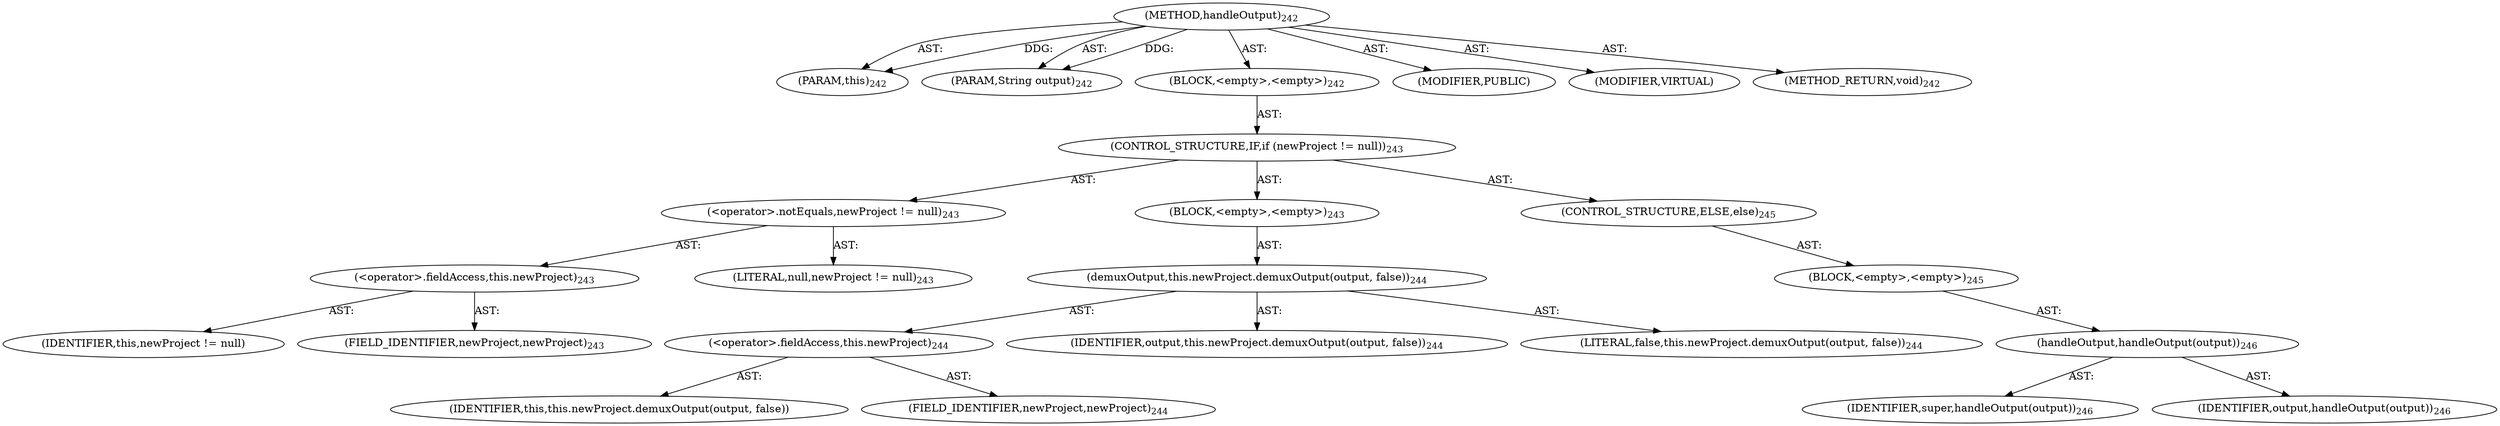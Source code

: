 digraph "handleOutput" {  
"111669149701" [label = <(METHOD,handleOutput)<SUB>242</SUB>> ]
"115964117010" [label = <(PARAM,this)<SUB>242</SUB>> ]
"115964117011" [label = <(PARAM,String output)<SUB>242</SUB>> ]
"25769803791" [label = <(BLOCK,&lt;empty&gt;,&lt;empty&gt;)<SUB>242</SUB>> ]
"47244640265" [label = <(CONTROL_STRUCTURE,IF,if (newProject != null))<SUB>243</SUB>> ]
"30064771163" [label = <(&lt;operator&gt;.notEquals,newProject != null)<SUB>243</SUB>> ]
"30064771164" [label = <(&lt;operator&gt;.fieldAccess,this.newProject)<SUB>243</SUB>> ]
"68719476841" [label = <(IDENTIFIER,this,newProject != null)> ]
"55834574873" [label = <(FIELD_IDENTIFIER,newProject,newProject)<SUB>243</SUB>> ]
"90194313221" [label = <(LITERAL,null,newProject != null)<SUB>243</SUB>> ]
"25769803792" [label = <(BLOCK,&lt;empty&gt;,&lt;empty&gt;)<SUB>243</SUB>> ]
"30064771165" [label = <(demuxOutput,this.newProject.demuxOutput(output, false))<SUB>244</SUB>> ]
"30064771166" [label = <(&lt;operator&gt;.fieldAccess,this.newProject)<SUB>244</SUB>> ]
"68719476842" [label = <(IDENTIFIER,this,this.newProject.demuxOutput(output, false))> ]
"55834574874" [label = <(FIELD_IDENTIFIER,newProject,newProject)<SUB>244</SUB>> ]
"68719476843" [label = <(IDENTIFIER,output,this.newProject.demuxOutput(output, false))<SUB>244</SUB>> ]
"90194313222" [label = <(LITERAL,false,this.newProject.demuxOutput(output, false))<SUB>244</SUB>> ]
"47244640266" [label = <(CONTROL_STRUCTURE,ELSE,else)<SUB>245</SUB>> ]
"25769803793" [label = <(BLOCK,&lt;empty&gt;,&lt;empty&gt;)<SUB>245</SUB>> ]
"30064771167" [label = <(handleOutput,handleOutput(output))<SUB>246</SUB>> ]
"68719476844" [label = <(IDENTIFIER,super,handleOutput(output))<SUB>246</SUB>> ]
"68719476845" [label = <(IDENTIFIER,output,handleOutput(output))<SUB>246</SUB>> ]
"133143986197" [label = <(MODIFIER,PUBLIC)> ]
"133143986198" [label = <(MODIFIER,VIRTUAL)> ]
"128849018885" [label = <(METHOD_RETURN,void)<SUB>242</SUB>> ]
  "111669149701" -> "115964117010"  [ label = "AST: "] 
  "111669149701" -> "115964117011"  [ label = "AST: "] 
  "111669149701" -> "25769803791"  [ label = "AST: "] 
  "111669149701" -> "133143986197"  [ label = "AST: "] 
  "111669149701" -> "133143986198"  [ label = "AST: "] 
  "111669149701" -> "128849018885"  [ label = "AST: "] 
  "25769803791" -> "47244640265"  [ label = "AST: "] 
  "47244640265" -> "30064771163"  [ label = "AST: "] 
  "47244640265" -> "25769803792"  [ label = "AST: "] 
  "47244640265" -> "47244640266"  [ label = "AST: "] 
  "30064771163" -> "30064771164"  [ label = "AST: "] 
  "30064771163" -> "90194313221"  [ label = "AST: "] 
  "30064771164" -> "68719476841"  [ label = "AST: "] 
  "30064771164" -> "55834574873"  [ label = "AST: "] 
  "25769803792" -> "30064771165"  [ label = "AST: "] 
  "30064771165" -> "30064771166"  [ label = "AST: "] 
  "30064771165" -> "68719476843"  [ label = "AST: "] 
  "30064771165" -> "90194313222"  [ label = "AST: "] 
  "30064771166" -> "68719476842"  [ label = "AST: "] 
  "30064771166" -> "55834574874"  [ label = "AST: "] 
  "47244640266" -> "25769803793"  [ label = "AST: "] 
  "25769803793" -> "30064771167"  [ label = "AST: "] 
  "30064771167" -> "68719476844"  [ label = "AST: "] 
  "30064771167" -> "68719476845"  [ label = "AST: "] 
  "111669149701" -> "115964117010"  [ label = "DDG: "] 
  "111669149701" -> "115964117011"  [ label = "DDG: "] 
}
